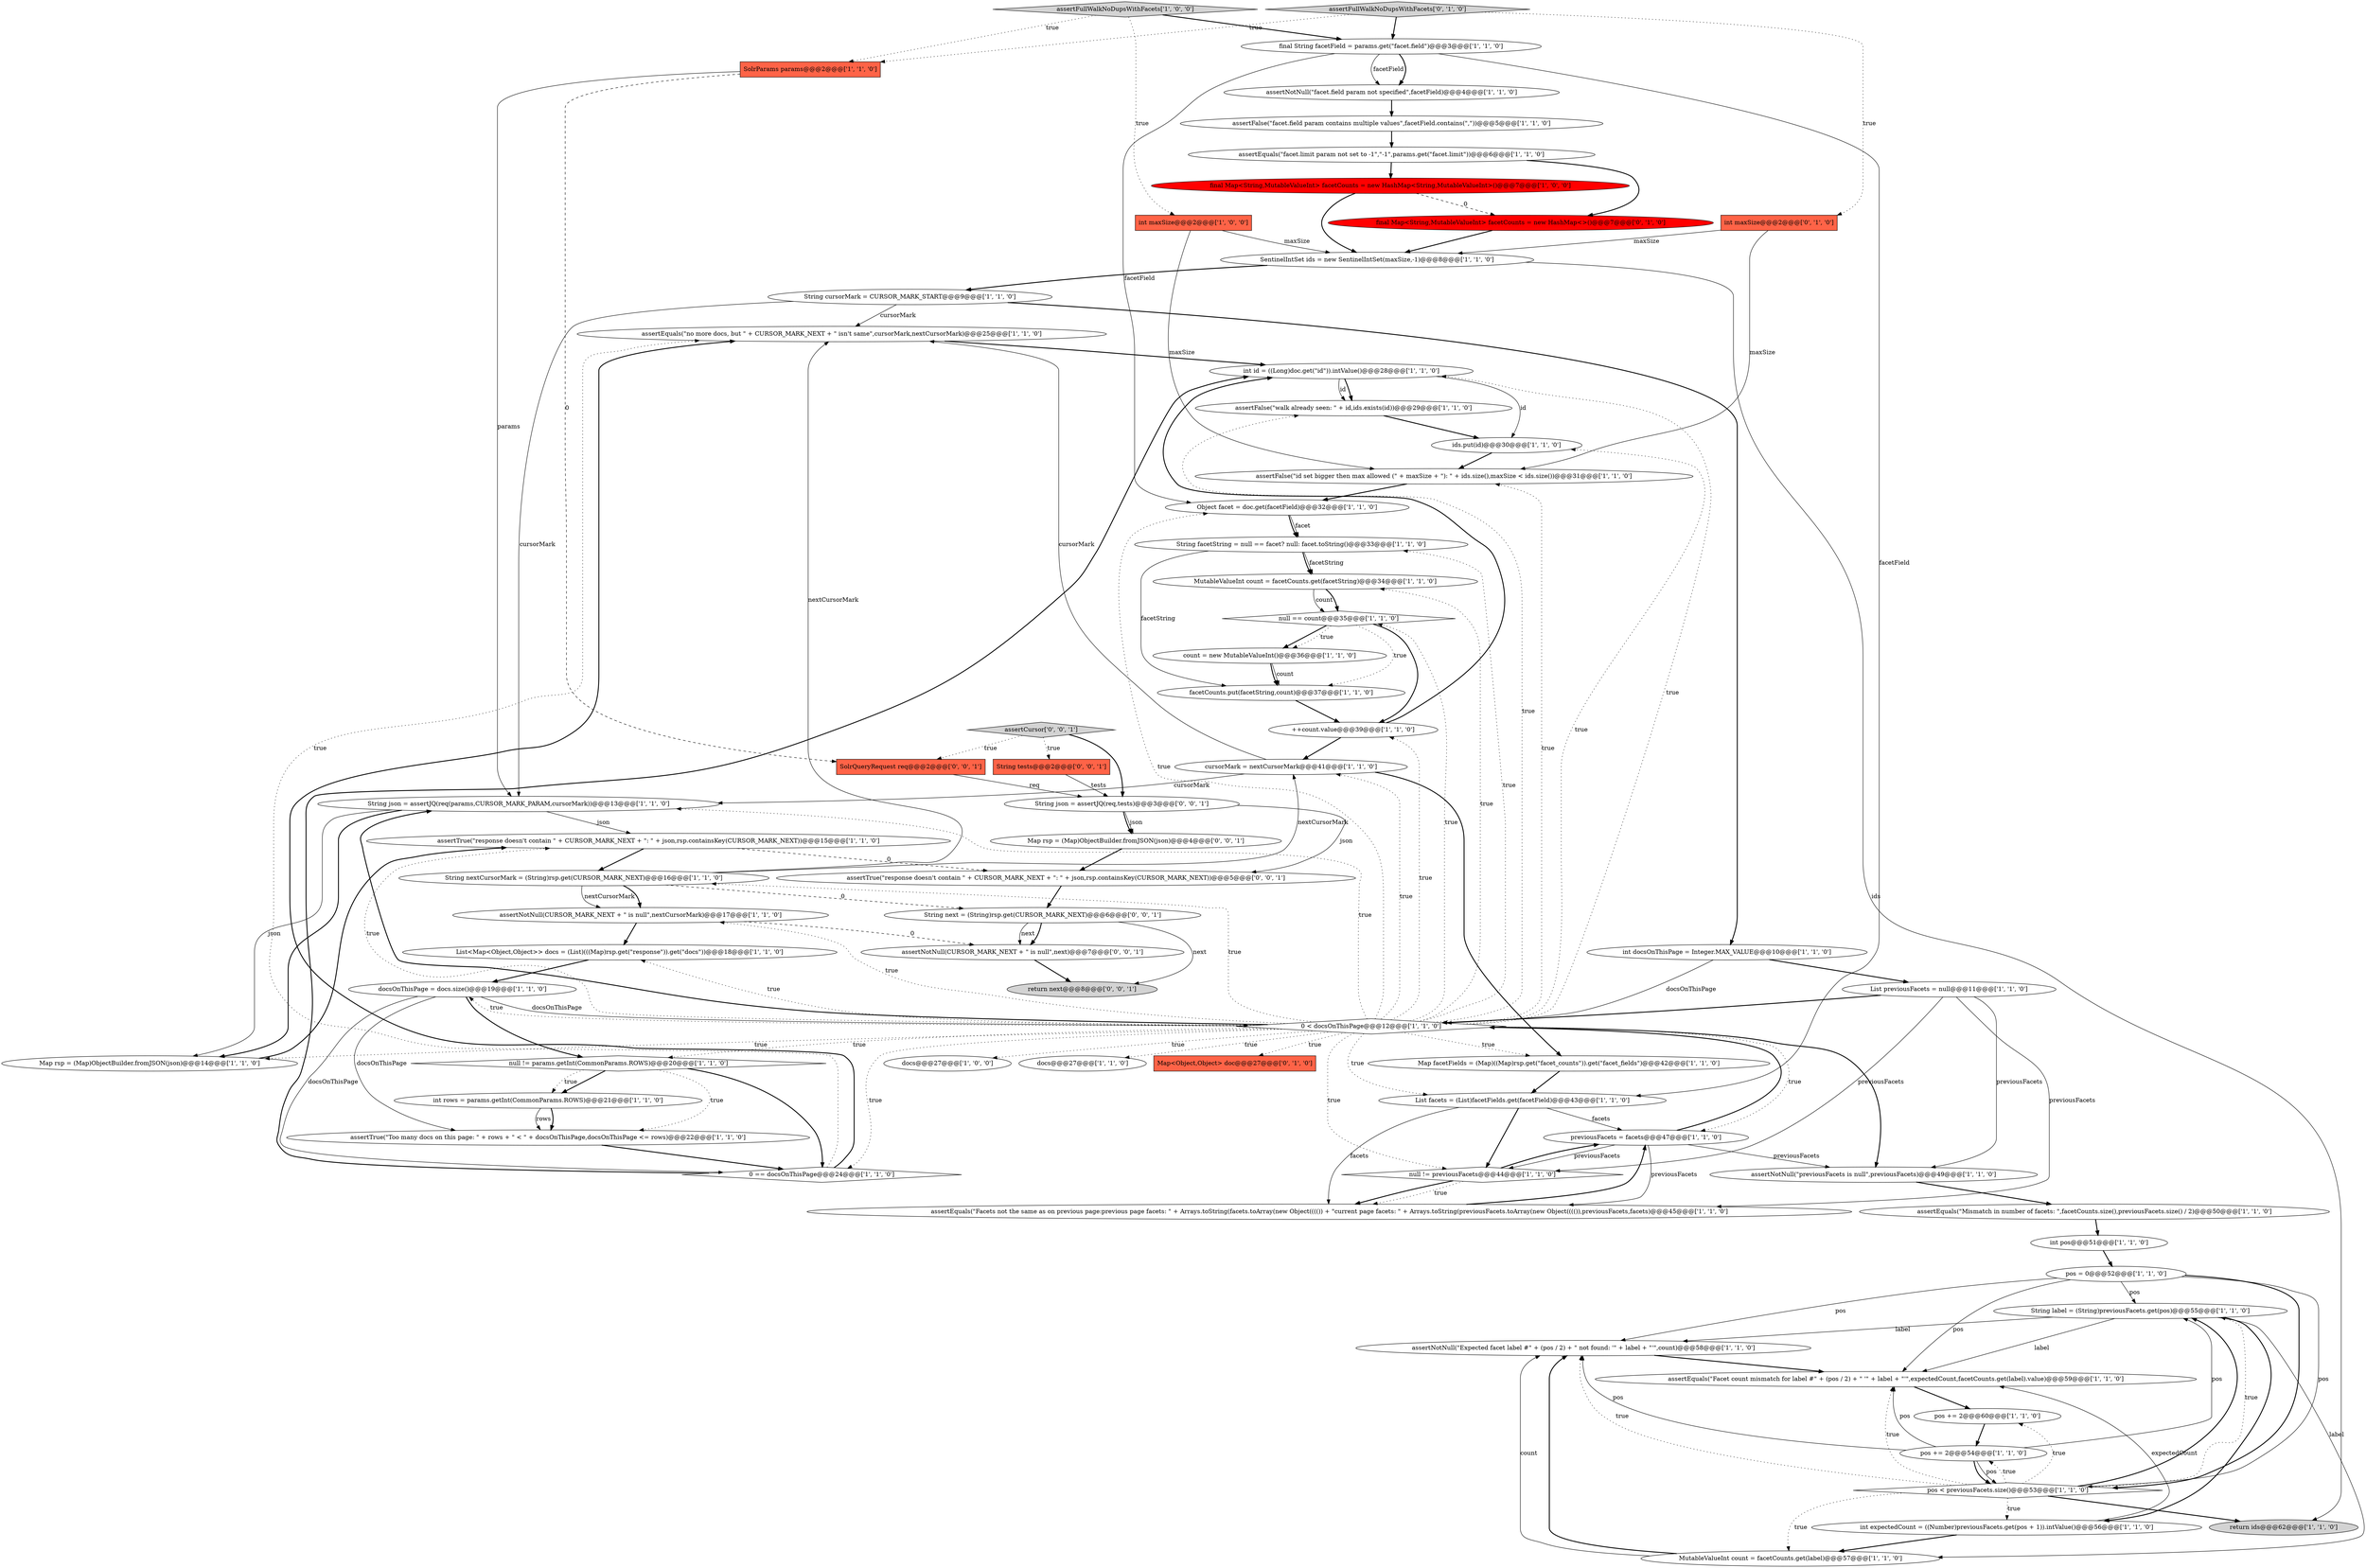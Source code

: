 digraph {
57 [style = filled, label = "final Map<String,MutableValueInt> facetCounts = new HashMap<>()@@@7@@@['0', '1', '0']", fillcolor = red, shape = ellipse image = "AAA1AAABBB2BBB"];
18 [style = filled, label = "return ids@@@62@@@['1', '1', '0']", fillcolor = lightgray, shape = ellipse image = "AAA0AAABBB1BBB"];
33 [style = filled, label = "final String facetField = params.get(\"facet.field\")@@@3@@@['1', '1', '0']", fillcolor = white, shape = ellipse image = "AAA0AAABBB1BBB"];
28 [style = filled, label = "assertEquals(\"no more docs, but \" + CURSOR_MARK_NEXT + \" isn't same\",cursorMark,nextCursorMark)@@@25@@@['1', '1', '0']", fillcolor = white, shape = ellipse image = "AAA0AAABBB1BBB"];
17 [style = filled, label = "SolrParams params@@@2@@@['1', '1', '0']", fillcolor = tomato, shape = box image = "AAA0AAABBB1BBB"];
32 [style = filled, label = "Object facet = doc.get(facetField)@@@32@@@['1', '1', '0']", fillcolor = white, shape = ellipse image = "AAA0AAABBB1BBB"];
9 [style = filled, label = "assertTrue(\"Too many docs on this page: \" + rows + \" < \" + docsOnThisPage,docsOnThisPage <= rows)@@@22@@@['1', '1', '0']", fillcolor = white, shape = ellipse image = "AAA0AAABBB1BBB"];
25 [style = filled, label = "assertFalse(\"walk already seen: \" + id,ids.exists(id))@@@29@@@['1', '1', '0']", fillcolor = white, shape = ellipse image = "AAA0AAABBB1BBB"];
44 [style = filled, label = "Map facetFields = (Map)((Map)rsp.get(\"facet_counts\")).get(\"facet_fields\")@@@42@@@['1', '1', '0']", fillcolor = white, shape = ellipse image = "AAA0AAABBB1BBB"];
35 [style = filled, label = "String nextCursorMark = (String)rsp.get(CURSOR_MARK_NEXT)@@@16@@@['1', '1', '0']", fillcolor = white, shape = ellipse image = "AAA0AAABBB1BBB"];
40 [style = filled, label = "ids.put(id)@@@30@@@['1', '1', '0']", fillcolor = white, shape = ellipse image = "AAA0AAABBB1BBB"];
2 [style = filled, label = "++count.value@@@39@@@['1', '1', '0']", fillcolor = white, shape = ellipse image = "AAA0AAABBB1BBB"];
23 [style = filled, label = "0 < docsOnThisPage@@@12@@@['1', '1', '0']", fillcolor = white, shape = diamond image = "AAA0AAABBB1BBB"];
66 [style = filled, label = "assertTrue(\"response doesn't contain \" + CURSOR_MARK_NEXT + \": \" + json,rsp.containsKey(CURSOR_MARK_NEXT))@@@5@@@['0', '0', '1']", fillcolor = white, shape = ellipse image = "AAA0AAABBB3BBB"];
21 [style = filled, label = "String cursorMark = CURSOR_MARK_START@@@9@@@['1', '1', '0']", fillcolor = white, shape = ellipse image = "AAA0AAABBB1BBB"];
49 [style = filled, label = "assertEquals(\"Facets not the same as on previous page:previous page facets: \" + Arrays.toString(facets.toArray(new Object(((()) + \"current page facets: \" + Arrays.toString(previousFacets.toArray(new Object(((()),previousFacets,facets)@@@45@@@['1', '1', '0']", fillcolor = white, shape = ellipse image = "AAA0AAABBB1BBB"];
54 [style = filled, label = "assertFullWalkNoDupsWithFacets['1', '0', '0']", fillcolor = lightgray, shape = diamond image = "AAA0AAABBB1BBB"];
19 [style = filled, label = "pos += 2@@@54@@@['1', '1', '0']", fillcolor = white, shape = ellipse image = "AAA0AAABBB1BBB"];
64 [style = filled, label = "String json = assertJQ(req,tests)@@@3@@@['0', '0', '1']", fillcolor = white, shape = ellipse image = "AAA0AAABBB3BBB"];
7 [style = filled, label = "null == count@@@35@@@['1', '1', '0']", fillcolor = white, shape = diamond image = "AAA0AAABBB1BBB"];
60 [style = filled, label = "assertFullWalkNoDupsWithFacets['0', '1', '0']", fillcolor = lightgray, shape = diamond image = "AAA0AAABBB2BBB"];
63 [style = filled, label = "Map rsp = (Map)ObjectBuilder.fromJSON(json)@@@4@@@['0', '0', '1']", fillcolor = white, shape = ellipse image = "AAA0AAABBB3BBB"];
39 [style = filled, label = "String label = (String)previousFacets.get(pos)@@@55@@@['1', '1', '0']", fillcolor = white, shape = ellipse image = "AAA0AAABBB1BBB"];
14 [style = filled, label = "int maxSize@@@2@@@['1', '0', '0']", fillcolor = tomato, shape = box image = "AAA0AAABBB1BBB"];
6 [style = filled, label = "assertEquals(\"Mismatch in number of facets: \",facetCounts.size(),previousFacets.size() / 2)@@@50@@@['1', '1', '0']", fillcolor = white, shape = ellipse image = "AAA0AAABBB1BBB"];
13 [style = filled, label = "SentinelIntSet ids = new SentinelIntSet(maxSize,-1)@@@8@@@['1', '1', '0']", fillcolor = white, shape = ellipse image = "AAA0AAABBB1BBB"];
50 [style = filled, label = "null != params.getInt(CommonParams.ROWS)@@@20@@@['1', '1', '0']", fillcolor = white, shape = diamond image = "AAA0AAABBB1BBB"];
16 [style = filled, label = "0 == docsOnThisPage@@@24@@@['1', '1', '0']", fillcolor = white, shape = diamond image = "AAA0AAABBB1BBB"];
20 [style = filled, label = "int id = ((Long)doc.get(\"id\")).intValue()@@@28@@@['1', '1', '0']", fillcolor = white, shape = ellipse image = "AAA0AAABBB1BBB"];
8 [style = filled, label = "assertEquals(\"facet.limit param not set to -1\",\"-1\",params.get(\"facet.limit\"))@@@6@@@['1', '1', '0']", fillcolor = white, shape = ellipse image = "AAA0AAABBB1BBB"];
27 [style = filled, label = "String json = assertJQ(req(params,CURSOR_MARK_PARAM,cursorMark))@@@13@@@['1', '1', '0']", fillcolor = white, shape = ellipse image = "AAA0AAABBB1BBB"];
41 [style = filled, label = "assertNotNull(\"previousFacets is null\",previousFacets)@@@49@@@['1', '1', '0']", fillcolor = white, shape = ellipse image = "AAA0AAABBB1BBB"];
12 [style = filled, label = "assertNotNull(\"Expected facet label #\" + (pos / 2) + \" not found: '\" + label + \"'\",count)@@@58@@@['1', '1', '0']", fillcolor = white, shape = ellipse image = "AAA0AAABBB1BBB"];
38 [style = filled, label = "docsOnThisPage = docs.size()@@@19@@@['1', '1', '0']", fillcolor = white, shape = ellipse image = "AAA0AAABBB1BBB"];
62 [style = filled, label = "String tests@@@2@@@['0', '0', '1']", fillcolor = tomato, shape = box image = "AAA0AAABBB3BBB"];
67 [style = filled, label = "return next@@@8@@@['0', '0', '1']", fillcolor = lightgray, shape = ellipse image = "AAA0AAABBB3BBB"];
48 [style = filled, label = "List<Map<Object,Object>> docs = (List)(((Map)rsp.get(\"response\")).get(\"docs\"))@@@18@@@['1', '1', '0']", fillcolor = white, shape = ellipse image = "AAA0AAABBB1BBB"];
29 [style = filled, label = "int rows = params.getInt(CommonParams.ROWS)@@@21@@@['1', '1', '0']", fillcolor = white, shape = ellipse image = "AAA0AAABBB1BBB"];
10 [style = filled, label = "List facets = (List)facetFields.get(facetField)@@@43@@@['1', '1', '0']", fillcolor = white, shape = ellipse image = "AAA0AAABBB1BBB"];
56 [style = filled, label = "int pos@@@51@@@['1', '1', '0']", fillcolor = white, shape = ellipse image = "AAA0AAABBB1BBB"];
5 [style = filled, label = "assertTrue(\"response doesn't contain \" + CURSOR_MARK_NEXT + \": \" + json,rsp.containsKey(CURSOR_MARK_NEXT))@@@15@@@['1', '1', '0']", fillcolor = white, shape = ellipse image = "AAA0AAABBB1BBB"];
1 [style = filled, label = "MutableValueInt count = facetCounts.get(label)@@@57@@@['1', '1', '0']", fillcolor = white, shape = ellipse image = "AAA0AAABBB1BBB"];
4 [style = filled, label = "docs@@@27@@@['1', '0', '0']", fillcolor = white, shape = ellipse image = "AAA0AAABBB1BBB"];
55 [style = filled, label = "MutableValueInt count = facetCounts.get(facetString)@@@34@@@['1', '1', '0']", fillcolor = white, shape = ellipse image = "AAA0AAABBB1BBB"];
11 [style = filled, label = "cursorMark = nextCursorMark@@@41@@@['1', '1', '0']", fillcolor = white, shape = ellipse image = "AAA0AAABBB1BBB"];
46 [style = filled, label = "int docsOnThisPage = Integer.MAX_VALUE@@@10@@@['1', '1', '0']", fillcolor = white, shape = ellipse image = "AAA0AAABBB1BBB"];
24 [style = filled, label = "int expectedCount = ((Number)previousFacets.get(pos + 1)).intValue()@@@56@@@['1', '1', '0']", fillcolor = white, shape = ellipse image = "AAA0AAABBB1BBB"];
68 [style = filled, label = "String next = (String)rsp.get(CURSOR_MARK_NEXT)@@@6@@@['0', '0', '1']", fillcolor = white, shape = ellipse image = "AAA0AAABBB3BBB"];
31 [style = filled, label = "String facetString = null == facet? null: facet.toString()@@@33@@@['1', '1', '0']", fillcolor = white, shape = ellipse image = "AAA0AAABBB1BBB"];
65 [style = filled, label = "SolrQueryRequest req@@@2@@@['0', '0', '1']", fillcolor = tomato, shape = box image = "AAA0AAABBB3BBB"];
42 [style = filled, label = "docs@@@27@@@['1', '1', '0']", fillcolor = white, shape = ellipse image = "AAA0AAABBB1BBB"];
69 [style = filled, label = "assertNotNull(CURSOR_MARK_NEXT + \" is null\",next)@@@7@@@['0', '0', '1']", fillcolor = white, shape = ellipse image = "AAA0AAABBB3BBB"];
36 [style = filled, label = "pos += 2@@@60@@@['1', '1', '0']", fillcolor = white, shape = ellipse image = "AAA0AAABBB1BBB"];
26 [style = filled, label = "pos < previousFacets.size()@@@53@@@['1', '1', '0']", fillcolor = white, shape = diamond image = "AAA0AAABBB1BBB"];
0 [style = filled, label = "facetCounts.put(facetString,count)@@@37@@@['1', '1', '0']", fillcolor = white, shape = ellipse image = "AAA0AAABBB1BBB"];
15 [style = filled, label = "assertEquals(\"Facet count mismatch for label #\" + (pos / 2) + \" '\" + label + \"'\",expectedCount,facetCounts.get(label).value)@@@59@@@['1', '1', '0']", fillcolor = white, shape = ellipse image = "AAA0AAABBB1BBB"];
37 [style = filled, label = "pos = 0@@@52@@@['1', '1', '0']", fillcolor = white, shape = ellipse image = "AAA0AAABBB1BBB"];
3 [style = filled, label = "assertNotNull(CURSOR_MARK_NEXT + \" is null\",nextCursorMark)@@@17@@@['1', '1', '0']", fillcolor = white, shape = ellipse image = "AAA0AAABBB1BBB"];
51 [style = filled, label = "Map rsp = (Map)ObjectBuilder.fromJSON(json)@@@14@@@['1', '1', '0']", fillcolor = white, shape = ellipse image = "AAA0AAABBB1BBB"];
53 [style = filled, label = "null != previousFacets@@@44@@@['1', '1', '0']", fillcolor = white, shape = diamond image = "AAA0AAABBB1BBB"];
59 [style = filled, label = "int maxSize@@@2@@@['0', '1', '0']", fillcolor = tomato, shape = box image = "AAA0AAABBB2BBB"];
61 [style = filled, label = "assertCursor['0', '0', '1']", fillcolor = lightgray, shape = diamond image = "AAA0AAABBB3BBB"];
22 [style = filled, label = "assertNotNull(\"facet.field param not specified\",facetField)@@@4@@@['1', '1', '0']", fillcolor = white, shape = ellipse image = "AAA0AAABBB1BBB"];
43 [style = filled, label = "assertFalse(\"id set bigger then max allowed (\" + maxSize + \"): \" + ids.size(),maxSize < ids.size())@@@31@@@['1', '1', '0']", fillcolor = white, shape = ellipse image = "AAA0AAABBB1BBB"];
52 [style = filled, label = "count = new MutableValueInt()@@@36@@@['1', '1', '0']", fillcolor = white, shape = ellipse image = "AAA0AAABBB1BBB"];
47 [style = filled, label = "List previousFacets = null@@@11@@@['1', '1', '0']", fillcolor = white, shape = ellipse image = "AAA0AAABBB1BBB"];
45 [style = filled, label = "previousFacets = facets@@@47@@@['1', '1', '0']", fillcolor = white, shape = ellipse image = "AAA0AAABBB1BBB"];
30 [style = filled, label = "final Map<String,MutableValueInt> facetCounts = new HashMap<String,MutableValueInt>()@@@7@@@['1', '0', '0']", fillcolor = red, shape = ellipse image = "AAA1AAABBB1BBB"];
34 [style = filled, label = "assertFalse(\"facet.field param contains multiple values\",facetField.contains(\",\"))@@@5@@@['1', '1', '0']", fillcolor = white, shape = ellipse image = "AAA0AAABBB1BBB"];
58 [style = filled, label = "Map<Object,Object> doc@@@27@@@['0', '1', '0']", fillcolor = tomato, shape = box image = "AAA0AAABBB2BBB"];
8->30 [style = bold, label=""];
61->62 [style = dotted, label="true"];
35->3 [style = solid, label="nextCursorMark"];
51->5 [style = bold, label=""];
30->13 [style = bold, label=""];
27->51 [style = solid, label="json"];
38->23 [style = solid, label="docsOnThisPage"];
45->49 [style = solid, label="previousFacets"];
31->0 [style = solid, label="facetString"];
28->20 [style = bold, label=""];
68->69 [style = bold, label=""];
26->12 [style = dotted, label="true"];
10->53 [style = bold, label=""];
23->5 [style = dotted, label="true"];
39->24 [style = bold, label=""];
26->19 [style = dotted, label="true"];
10->45 [style = solid, label="facets"];
7->52 [style = bold, label=""];
9->16 [style = bold, label=""];
37->15 [style = solid, label="pos"];
60->59 [style = dotted, label="true"];
61->64 [style = bold, label=""];
11->28 [style = solid, label="cursorMark"];
61->65 [style = dotted, label="true"];
38->50 [style = bold, label=""];
31->55 [style = solid, label="facetString"];
21->46 [style = bold, label=""];
63->66 [style = bold, label=""];
37->12 [style = solid, label="pos"];
23->4 [style = dotted, label="true"];
1->12 [style = solid, label="count"];
23->44 [style = dotted, label="true"];
17->65 [style = dashed, label="0"];
68->67 [style = solid, label="next"];
26->24 [style = dotted, label="true"];
54->33 [style = bold, label=""];
1->12 [style = bold, label=""];
27->51 [style = bold, label=""];
8->57 [style = bold, label=""];
26->36 [style = dotted, label="true"];
25->40 [style = bold, label=""];
57->13 [style = bold, label=""];
53->49 [style = dotted, label="true"];
3->69 [style = dashed, label="0"];
50->29 [style = bold, label=""];
2->20 [style = bold, label=""];
24->15 [style = solid, label="expectedCount"];
37->26 [style = bold, label=""];
35->68 [style = dashed, label="0"];
23->55 [style = dotted, label="true"];
11->44 [style = bold, label=""];
43->32 [style = bold, label=""];
23->43 [style = dotted, label="true"];
41->6 [style = bold, label=""];
34->8 [style = bold, label=""];
37->39 [style = solid, label="pos"];
23->42 [style = dotted, label="true"];
20->25 [style = bold, label=""];
7->52 [style = dotted, label="true"];
23->2 [style = dotted, label="true"];
23->50 [style = dotted, label="true"];
23->40 [style = dotted, label="true"];
21->27 [style = solid, label="cursorMark"];
33->22 [style = solid, label="facetField"];
55->7 [style = solid, label="count"];
52->0 [style = bold, label=""];
23->51 [style = dotted, label="true"];
20->25 [style = solid, label="id"];
64->63 [style = solid, label="json"];
35->28 [style = solid, label="nextCursorMark"];
55->7 [style = bold, label=""];
7->2 [style = bold, label=""];
19->26 [style = bold, label=""];
50->9 [style = dotted, label="true"];
14->13 [style = solid, label="maxSize"];
26->1 [style = dotted, label="true"];
23->27 [style = dotted, label="true"];
23->3 [style = dotted, label="true"];
39->1 [style = solid, label="label"];
64->66 [style = solid, label="json"];
46->23 [style = solid, label="docsOnThisPage"];
23->53 [style = dotted, label="true"];
16->20 [style = bold, label=""];
54->14 [style = dotted, label="true"];
32->31 [style = bold, label=""];
21->28 [style = solid, label="cursorMark"];
11->27 [style = solid, label="cursorMark"];
15->36 [style = bold, label=""];
47->49 [style = solid, label="previousFacets"];
23->16 [style = dotted, label="true"];
49->45 [style = bold, label=""];
35->3 [style = bold, label=""];
45->23 [style = bold, label=""];
33->32 [style = solid, label="facetField"];
33->10 [style = solid, label="facetField"];
56->37 [style = bold, label=""];
10->49 [style = solid, label="facets"];
60->17 [style = dotted, label="true"];
30->57 [style = dashed, label="0"];
23->41 [style = bold, label=""];
23->7 [style = dotted, label="true"];
17->27 [style = solid, label="params"];
50->29 [style = dotted, label="true"];
7->0 [style = dotted, label="true"];
62->64 [style = solid, label="tests"];
23->32 [style = dotted, label="true"];
19->15 [style = solid, label="pos"];
65->64 [style = solid, label="req"];
23->38 [style = dotted, label="true"];
47->53 [style = solid, label="previousFacets"];
23->20 [style = dotted, label="true"];
23->10 [style = dotted, label="true"];
6->56 [style = bold, label=""];
38->16 [style = solid, label="docsOnThisPage"];
23->58 [style = dotted, label="true"];
47->41 [style = solid, label="previousFacets"];
32->31 [style = solid, label="facet"];
23->35 [style = dotted, label="true"];
23->45 [style = dotted, label="true"];
26->15 [style = dotted, label="true"];
40->43 [style = bold, label=""];
24->1 [style = bold, label=""];
47->23 [style = bold, label=""];
52->0 [style = solid, label="count"];
5->35 [style = bold, label=""];
2->11 [style = bold, label=""];
33->22 [style = bold, label=""];
23->25 [style = dotted, label="true"];
36->19 [style = bold, label=""];
27->5 [style = solid, label="json"];
35->11 [style = solid, label="nextCursorMark"];
69->67 [style = bold, label=""];
23->27 [style = bold, label=""];
39->15 [style = solid, label="label"];
20->40 [style = solid, label="id"];
23->48 [style = dotted, label="true"];
26->39 [style = dotted, label="true"];
29->9 [style = bold, label=""];
0->2 [style = bold, label=""];
19->26 [style = solid, label="pos"];
12->15 [style = bold, label=""];
44->10 [style = bold, label=""];
64->63 [style = bold, label=""];
50->16 [style = bold, label=""];
66->68 [style = bold, label=""];
46->47 [style = bold, label=""];
26->39 [style = bold, label=""];
45->53 [style = solid, label="previousFacets"];
37->26 [style = solid, label="pos"];
19->39 [style = solid, label="pos"];
38->9 [style = solid, label="docsOnThisPage"];
68->69 [style = solid, label="next"];
45->41 [style = solid, label="previousFacets"];
53->49 [style = bold, label=""];
59->13 [style = solid, label="maxSize"];
29->9 [style = solid, label="rows"];
60->33 [style = bold, label=""];
3->48 [style = bold, label=""];
39->12 [style = solid, label="label"];
48->38 [style = bold, label=""];
16->28 [style = bold, label=""];
54->17 [style = dotted, label="true"];
31->55 [style = bold, label=""];
22->34 [style = bold, label=""];
13->18 [style = solid, label="ids"];
5->66 [style = dashed, label="0"];
16->28 [style = dotted, label="true"];
13->21 [style = bold, label=""];
23->31 [style = dotted, label="true"];
19->12 [style = solid, label="pos"];
59->43 [style = solid, label="maxSize"];
53->45 [style = bold, label=""];
14->43 [style = solid, label="maxSize"];
26->18 [style = bold, label=""];
23->11 [style = dotted, label="true"];
}

